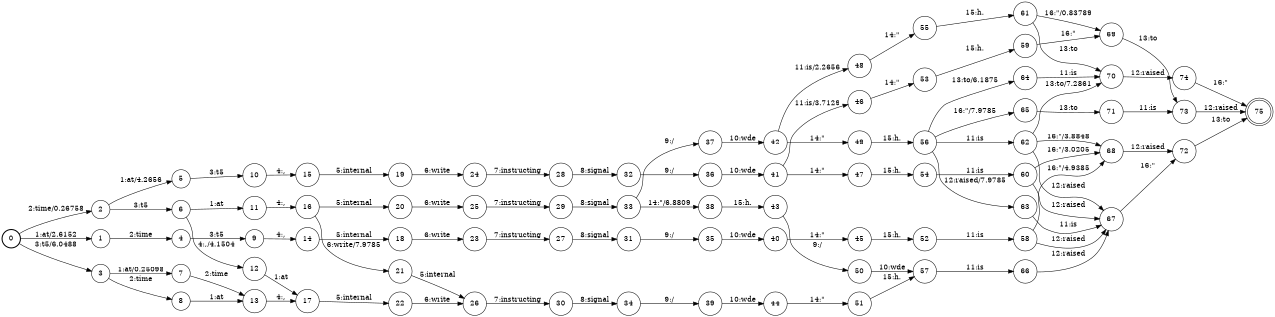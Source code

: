 digraph FST {
rankdir = LR;
size = "8.5,11";
label = "";
center = 1;
orientation = Portrait;
ranksep = "0.4";
nodesep = "0.25";
0 [label = "0", shape = circle, style = bold, fontsize = 14]
	0 -> 1 [label = "1:at/2.6152", fontsize = 14];
	0 -> 2 [label = "2:time/0.26758", fontsize = 14];
	0 -> 3 [label = "3:t5/6.0488", fontsize = 14];
1 [label = "1", shape = circle, style = solid, fontsize = 14]
	1 -> 4 [label = "2:time", fontsize = 14];
2 [label = "2", shape = circle, style = solid, fontsize = 14]
	2 -> 5 [label = "1:at/4.2656", fontsize = 14];
	2 -> 6 [label = "3:t5", fontsize = 14];
3 [label = "3", shape = circle, style = solid, fontsize = 14]
	3 -> 7 [label = "1:at/0.25098", fontsize = 14];
	3 -> 8 [label = "2:time", fontsize = 14];
4 [label = "4", shape = circle, style = solid, fontsize = 14]
	4 -> 9 [label = "3:t5", fontsize = 14];
5 [label = "5", shape = circle, style = solid, fontsize = 14]
	5 -> 10 [label = "3:t5", fontsize = 14];
6 [label = "6", shape = circle, style = solid, fontsize = 14]
	6 -> 11 [label = "1:at", fontsize = 14];
	6 -> 12 [label = "4:,/4.1504", fontsize = 14];
7 [label = "7", shape = circle, style = solid, fontsize = 14]
	7 -> 13 [label = "2:time", fontsize = 14];
8 [label = "8", shape = circle, style = solid, fontsize = 14]
	8 -> 13 [label = "1:at", fontsize = 14];
9 [label = "9", shape = circle, style = solid, fontsize = 14]
	9 -> 14 [label = "4:,", fontsize = 14];
10 [label = "10", shape = circle, style = solid, fontsize = 14]
	10 -> 15 [label = "4:,", fontsize = 14];
11 [label = "11", shape = circle, style = solid, fontsize = 14]
	11 -> 16 [label = "4:,", fontsize = 14];
12 [label = "12", shape = circle, style = solid, fontsize = 14]
	12 -> 17 [label = "1:at", fontsize = 14];
13 [label = "13", shape = circle, style = solid, fontsize = 14]
	13 -> 17 [label = "4:,", fontsize = 14];
14 [label = "14", shape = circle, style = solid, fontsize = 14]
	14 -> 18 [label = "5:internal", fontsize = 14];
15 [label = "15", shape = circle, style = solid, fontsize = 14]
	15 -> 19 [label = "5:internal", fontsize = 14];
16 [label = "16", shape = circle, style = solid, fontsize = 14]
	16 -> 20 [label = "5:internal", fontsize = 14];
	16 -> 21 [label = "6:write/7.9785", fontsize = 14];
17 [label = "17", shape = circle, style = solid, fontsize = 14]
	17 -> 22 [label = "5:internal", fontsize = 14];
18 [label = "18", shape = circle, style = solid, fontsize = 14]
	18 -> 23 [label = "6:write", fontsize = 14];
19 [label = "19", shape = circle, style = solid, fontsize = 14]
	19 -> 24 [label = "6:write", fontsize = 14];
20 [label = "20", shape = circle, style = solid, fontsize = 14]
	20 -> 25 [label = "6:write", fontsize = 14];
21 [label = "21", shape = circle, style = solid, fontsize = 14]
	21 -> 26 [label = "5:internal", fontsize = 14];
22 [label = "22", shape = circle, style = solid, fontsize = 14]
	22 -> 26 [label = "6:write", fontsize = 14];
23 [label = "23", shape = circle, style = solid, fontsize = 14]
	23 -> 27 [label = "7:instructing", fontsize = 14];
24 [label = "24", shape = circle, style = solid, fontsize = 14]
	24 -> 28 [label = "7:instructing", fontsize = 14];
25 [label = "25", shape = circle, style = solid, fontsize = 14]
	25 -> 29 [label = "7:instructing", fontsize = 14];
26 [label = "26", shape = circle, style = solid, fontsize = 14]
	26 -> 30 [label = "7:instructing", fontsize = 14];
27 [label = "27", shape = circle, style = solid, fontsize = 14]
	27 -> 31 [label = "8:signal", fontsize = 14];
28 [label = "28", shape = circle, style = solid, fontsize = 14]
	28 -> 32 [label = "8:signal", fontsize = 14];
29 [label = "29", shape = circle, style = solid, fontsize = 14]
	29 -> 33 [label = "8:signal", fontsize = 14];
30 [label = "30", shape = circle, style = solid, fontsize = 14]
	30 -> 34 [label = "8:signal", fontsize = 14];
31 [label = "31", shape = circle, style = solid, fontsize = 14]
	31 -> 35 [label = "9:/", fontsize = 14];
32 [label = "32", shape = circle, style = solid, fontsize = 14]
	32 -> 36 [label = "9:/", fontsize = 14];
33 [label = "33", shape = circle, style = solid, fontsize = 14]
	33 -> 37 [label = "9:/", fontsize = 14];
	33 -> 38 [label = "14:&quot;/6.8809", fontsize = 14];
34 [label = "34", shape = circle, style = solid, fontsize = 14]
	34 -> 39 [label = "9:/", fontsize = 14];
35 [label = "35", shape = circle, style = solid, fontsize = 14]
	35 -> 40 [label = "10:wde", fontsize = 14];
36 [label = "36", shape = circle, style = solid, fontsize = 14]
	36 -> 41 [label = "10:wde", fontsize = 14];
37 [label = "37", shape = circle, style = solid, fontsize = 14]
	37 -> 42 [label = "10:wde", fontsize = 14];
38 [label = "38", shape = circle, style = solid, fontsize = 14]
	38 -> 43 [label = "15:h.", fontsize = 14];
39 [label = "39", shape = circle, style = solid, fontsize = 14]
	39 -> 44 [label = "10:wde", fontsize = 14];
40 [label = "40", shape = circle, style = solid, fontsize = 14]
	40 -> 45 [label = "14:&quot;", fontsize = 14];
41 [label = "41", shape = circle, style = solid, fontsize = 14]
	41 -> 46 [label = "11:is/3.7129", fontsize = 14];
	41 -> 47 [label = "14:&quot;", fontsize = 14];
42 [label = "42", shape = circle, style = solid, fontsize = 14]
	42 -> 48 [label = "11:is/2.2656", fontsize = 14];
	42 -> 49 [label = "14:&quot;", fontsize = 14];
43 [label = "43", shape = circle, style = solid, fontsize = 14]
	43 -> 50 [label = "9:/", fontsize = 14];
44 [label = "44", shape = circle, style = solid, fontsize = 14]
	44 -> 51 [label = "14:&quot;", fontsize = 14];
45 [label = "45", shape = circle, style = solid, fontsize = 14]
	45 -> 52 [label = "15:h.", fontsize = 14];
46 [label = "46", shape = circle, style = solid, fontsize = 14]
	46 -> 53 [label = "14:&quot;", fontsize = 14];
47 [label = "47", shape = circle, style = solid, fontsize = 14]
	47 -> 54 [label = "15:h.", fontsize = 14];
48 [label = "48", shape = circle, style = solid, fontsize = 14]
	48 -> 55 [label = "14:&quot;", fontsize = 14];
49 [label = "49", shape = circle, style = solid, fontsize = 14]
	49 -> 56 [label = "15:h.", fontsize = 14];
50 [label = "50", shape = circle, style = solid, fontsize = 14]
	50 -> 57 [label = "10:wde", fontsize = 14];
51 [label = "51", shape = circle, style = solid, fontsize = 14]
	51 -> 57 [label = "15:h.", fontsize = 14];
52 [label = "52", shape = circle, style = solid, fontsize = 14]
	52 -> 58 [label = "11:is", fontsize = 14];
53 [label = "53", shape = circle, style = solid, fontsize = 14]
	53 -> 59 [label = "15:h.", fontsize = 14];
54 [label = "54", shape = circle, style = solid, fontsize = 14]
	54 -> 60 [label = "11:is", fontsize = 14];
55 [label = "55", shape = circle, style = solid, fontsize = 14]
	55 -> 61 [label = "15:h.", fontsize = 14];
56 [label = "56", shape = circle, style = solid, fontsize = 14]
	56 -> 62 [label = "11:is", fontsize = 14];
	56 -> 63 [label = "12:raised/7.9785", fontsize = 14];
	56 -> 64 [label = "13:to/6.1875", fontsize = 14];
	56 -> 65 [label = "16:&quot;/7.9785", fontsize = 14];
57 [label = "57", shape = circle, style = solid, fontsize = 14]
	57 -> 66 [label = "11:is", fontsize = 14];
58 [label = "58", shape = circle, style = solid, fontsize = 14]
	58 -> 67 [label = "12:raised", fontsize = 14];
	58 -> 68 [label = "16:&quot;/4.9385", fontsize = 14];
59 [label = "59", shape = circle, style = solid, fontsize = 14]
	59 -> 69 [label = "16:&quot;", fontsize = 14];
60 [label = "60", shape = circle, style = solid, fontsize = 14]
	60 -> 67 [label = "12:raised", fontsize = 14];
	60 -> 68 [label = "16:&quot;/3.0205", fontsize = 14];
61 [label = "61", shape = circle, style = solid, fontsize = 14]
	61 -> 70 [label = "13:to", fontsize = 14];
	61 -> 69 [label = "16:&quot;/0.83789", fontsize = 14];
62 [label = "62", shape = circle, style = solid, fontsize = 14]
	62 -> 67 [label = "12:raised", fontsize = 14];
	62 -> 70 [label = "13:to/7.2861", fontsize = 14];
	62 -> 68 [label = "16:&quot;/3.8848", fontsize = 14];
63 [label = "63", shape = circle, style = solid, fontsize = 14]
	63 -> 67 [label = "11:is", fontsize = 14];
64 [label = "64", shape = circle, style = solid, fontsize = 14]
	64 -> 70 [label = "11:is", fontsize = 14];
65 [label = "65", shape = circle, style = solid, fontsize = 14]
	65 -> 71 [label = "13:to", fontsize = 14];
66 [label = "66", shape = circle, style = solid, fontsize = 14]
	66 -> 67 [label = "12:raised", fontsize = 14];
67 [label = "67", shape = circle, style = solid, fontsize = 14]
	67 -> 72 [label = "16:&quot;", fontsize = 14];
68 [label = "68", shape = circle, style = solid, fontsize = 14]
	68 -> 72 [label = "12:raised", fontsize = 14];
69 [label = "69", shape = circle, style = solid, fontsize = 14]
	69 -> 73 [label = "13:to", fontsize = 14];
70 [label = "70", shape = circle, style = solid, fontsize = 14]
	70 -> 74 [label = "12:raised", fontsize = 14];
71 [label = "71", shape = circle, style = solid, fontsize = 14]
	71 -> 73 [label = "11:is", fontsize = 14];
72 [label = "72", shape = circle, style = solid, fontsize = 14]
	72 -> 75 [label = "13:to", fontsize = 14];
73 [label = "73", shape = circle, style = solid, fontsize = 14]
	73 -> 75 [label = "12:raised", fontsize = 14];
74 [label = "74", shape = circle, style = solid, fontsize = 14]
	74 -> 75 [label = "16:&quot;", fontsize = 14];
75 [label = "75", shape = doublecircle, style = solid, fontsize = 14]
}
